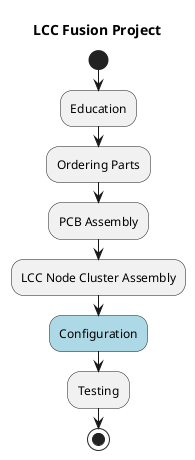 @startuml
title LCC Fusion Project
start
:Education;
:Ordering Parts;
:PCB Assembly;
:LCC Node Cluster Assembly;
#LightBlue:Configuration;
:Testing;
stop
@enduml

